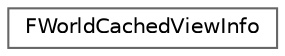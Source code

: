 digraph "Graphical Class Hierarchy"
{
 // INTERACTIVE_SVG=YES
 // LATEX_PDF_SIZE
  bgcolor="transparent";
  edge [fontname=Helvetica,fontsize=10,labelfontname=Helvetica,labelfontsize=10];
  node [fontname=Helvetica,fontsize=10,shape=box,height=0.2,width=0.4];
  rankdir="LR";
  Node0 [id="Node000000",label="FWorldCachedViewInfo",height=0.2,width=0.4,color="grey40", fillcolor="white", style="filled",URL="$de/d59/structFWorldCachedViewInfo.html",tooltip=" "];
}
